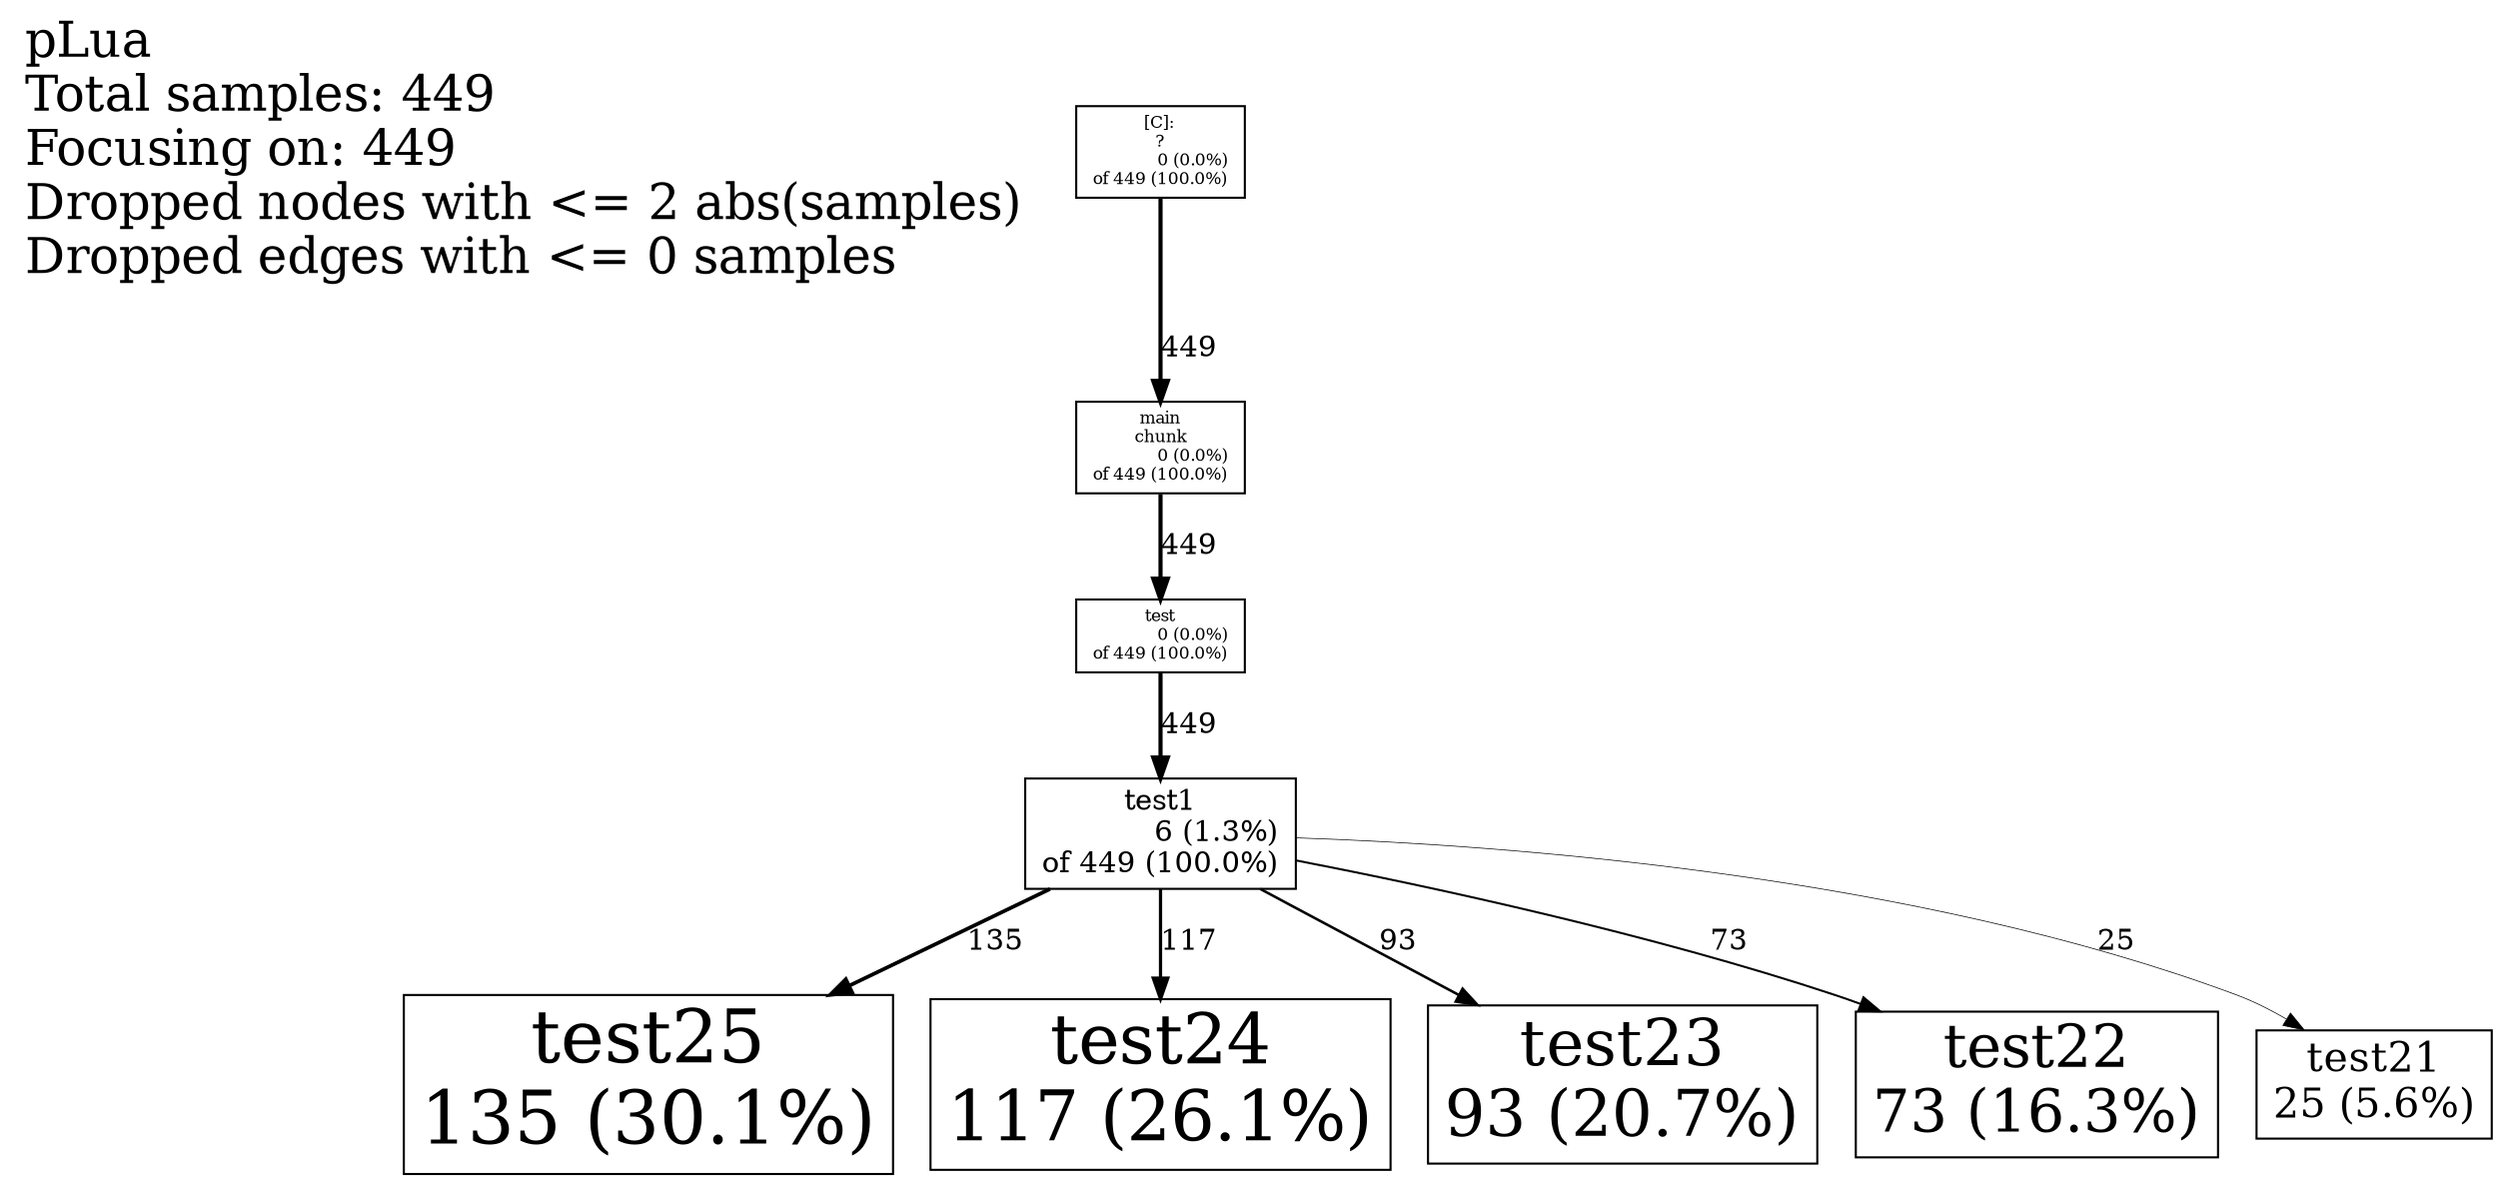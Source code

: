 digraph "pLua; 449 samples" {
node [width=0.375,height=0.25];
Legend [shape=box,fontsize=24,shape=plaintext,label="pLua\lTotal samples: 449\lFocusing on: 449\lDropped nodes with <= 2 abs(samples)\lDropped edges with <= 0 samples\l"];
N1 [label="[C]:\n?\n0 (0.0%)\rof 449 (100.0%)\r",shape=box,fontsize=8.0];
N2 [label="main\nchunk\n0 (0.0%)\rof 449 (100.0%)\r",shape=box,fontsize=8.0];
N3 [label="test\n0 (0.0%)\rof 449 (100.0%)\r",shape=box,fontsize=8.0];
N4 [label="test1\n6 (1.3%)\rof 449 (100.0%)\r",shape=box,fontsize=13.8];
N5 [label="test25\n135 (30.1%)\r",shape=box,fontsize=35.4];
N6 [label="test24\n117 (26.1%)\r",shape=box,fontsize=33.5];
N7 [label="test23\n93 (20.7%)\r",shape=box,fontsize=30.8];
N8 [label="test22\n73 (16.3%)\r",shape=box,fontsize=28.2];
N9 [label="test21\n25 (5.6%)\r",shape=box,fontsize=19.8];
N2 -> N3 [label=449, weight=71, style="setlinewidth(2.000000)"];
N3 -> N4 [label=449, weight=71, style="setlinewidth(2.000000)"];
N1 -> N2 [label=449, weight=71, style="setlinewidth(2.000000)"];
N4 -> N5 [label=135, weight=30, style="setlinewidth(1.804009)"];
N4 -> N6 [label=117, weight=28, style="setlinewidth(1.563474)"];
N4 -> N7 [label=93, weight=23, style="setlinewidth(1.242762)"];
N4 -> N8 [label=73, weight=20, style="setlinewidth(0.975501)"];
N4 -> N9 [label=25, weight=9, style="setlinewidth(0.334076)"];
}
